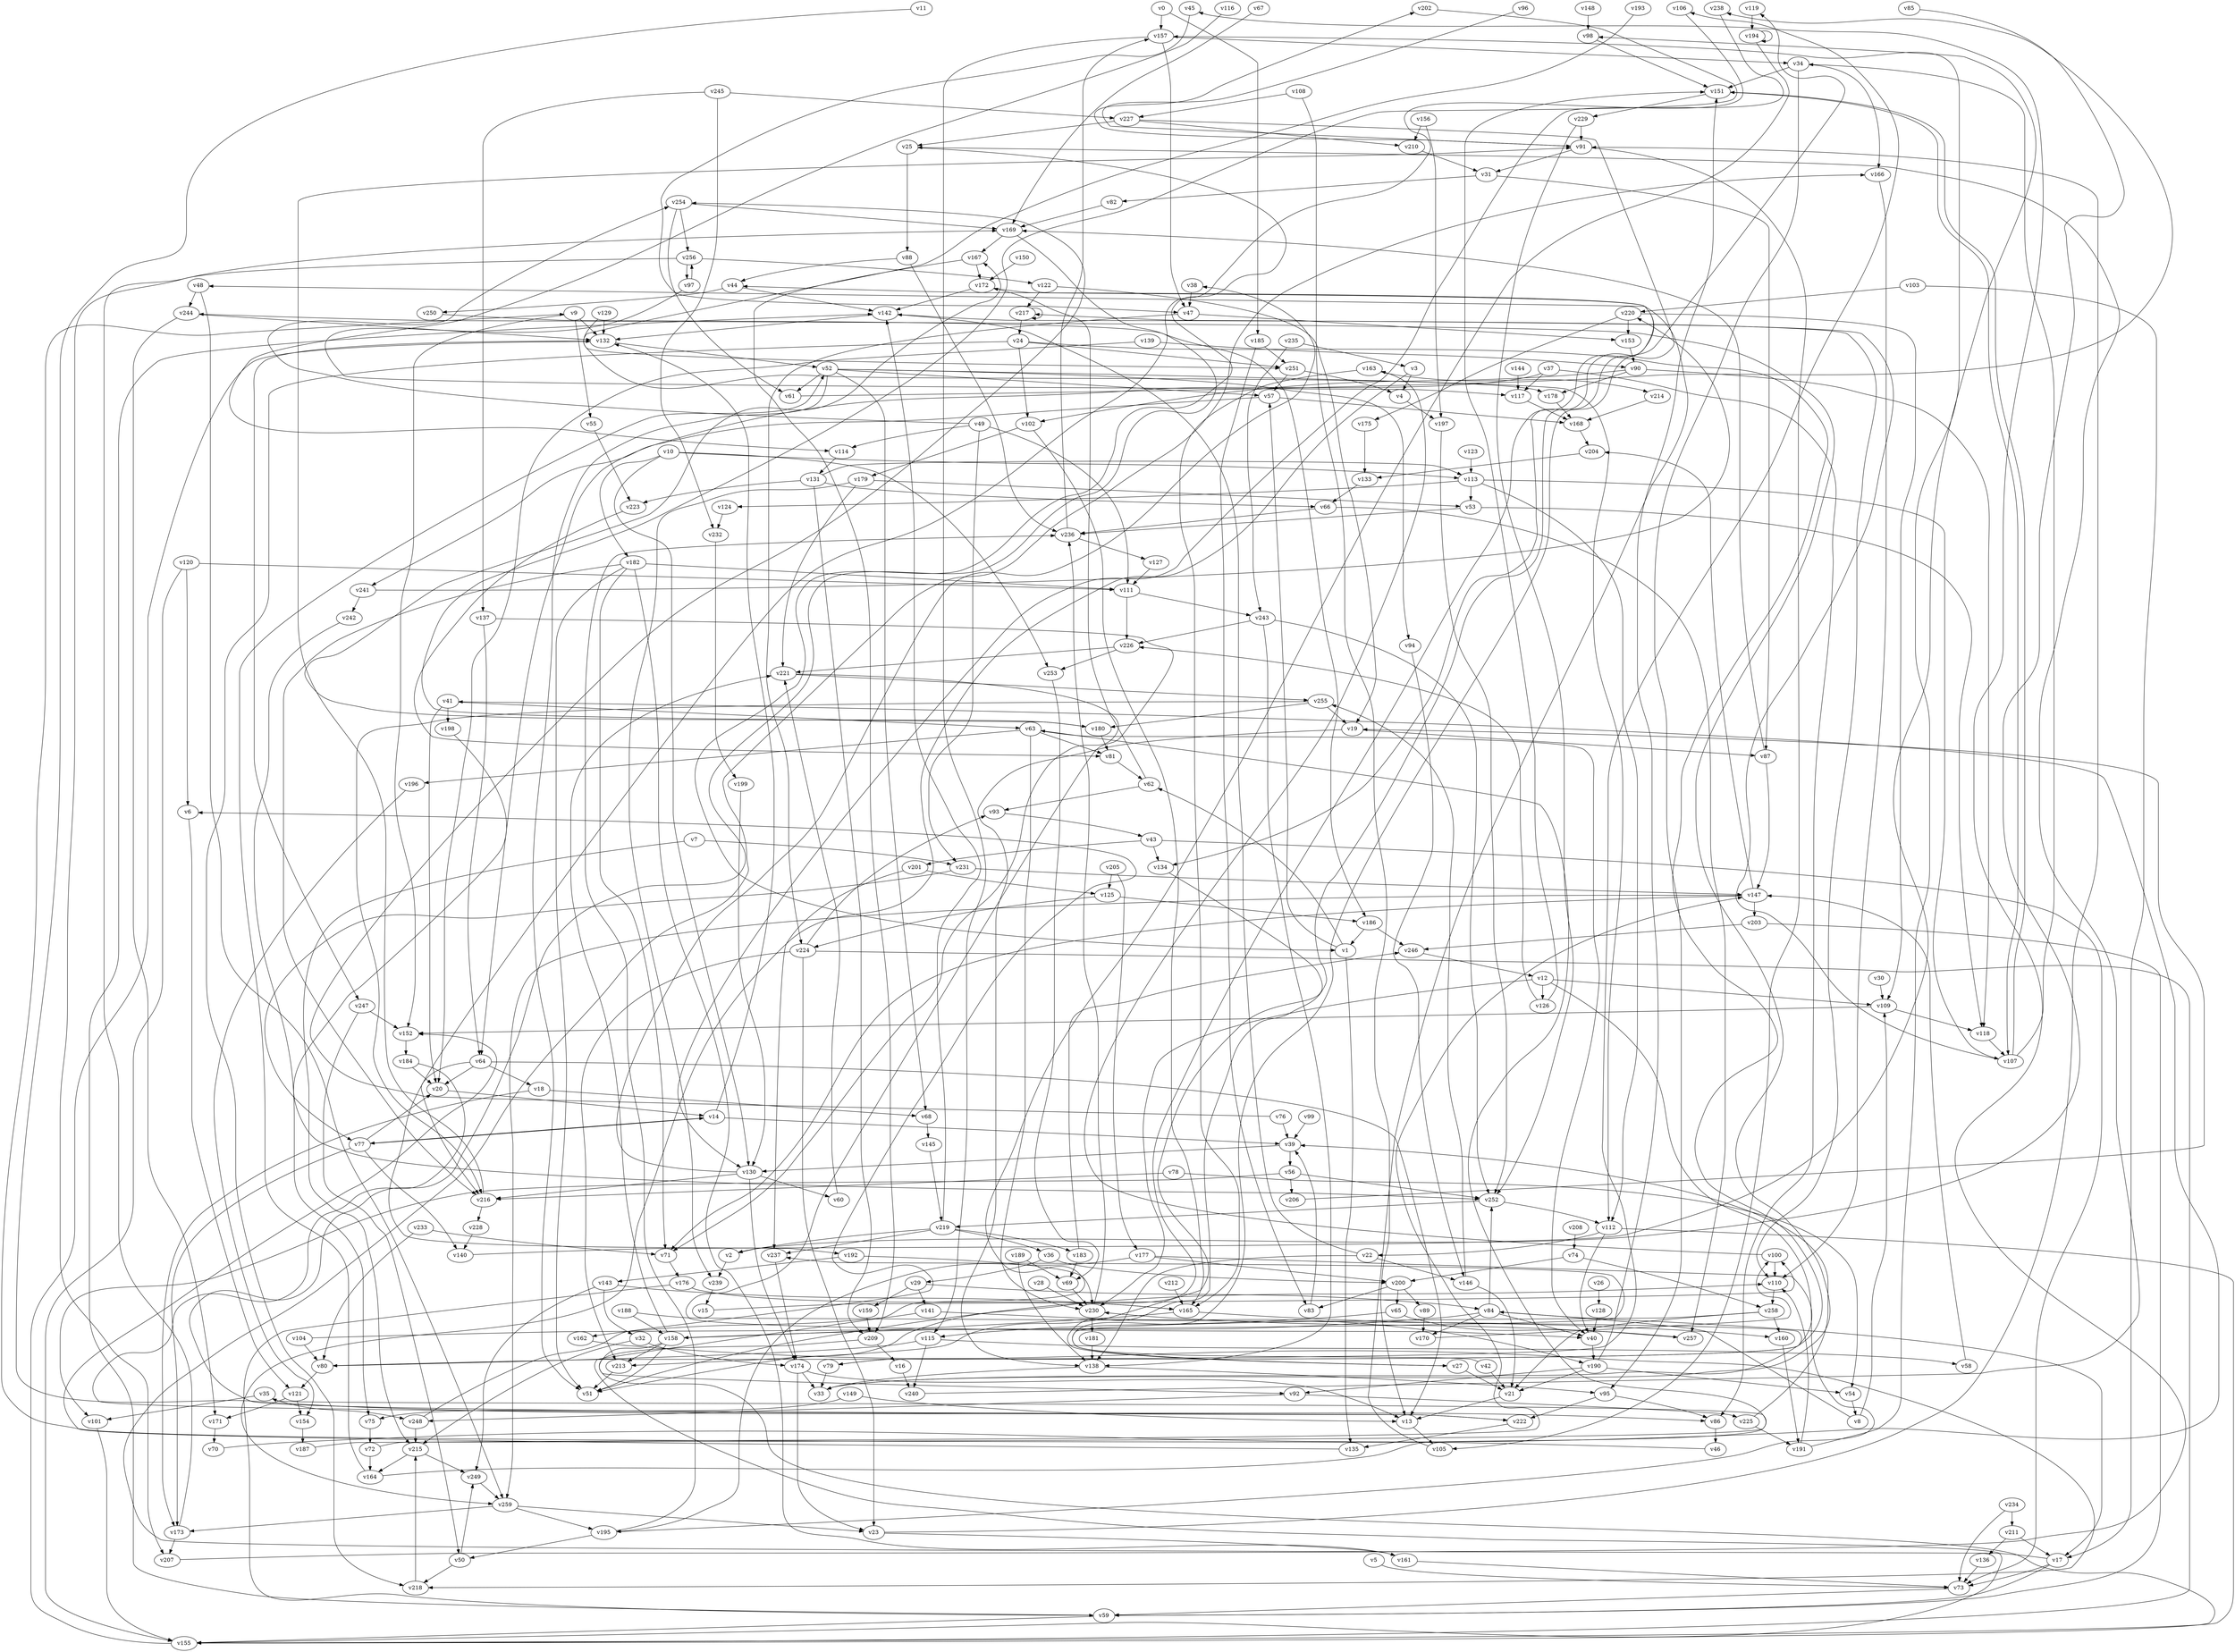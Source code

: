 // Benchmark game 390 - 260 vertices
// time_bound: 14
// targets: v216
digraph G {
    v0 [name="v0", player=1];
    v1 [name="v1", player=0];
    v2 [name="v2", player=0];
    v3 [name="v3", player=1];
    v4 [name="v4", player=1];
    v5 [name="v5", player=0];
    v6 [name="v6", player=0];
    v7 [name="v7", player=0];
    v8 [name="v8", player=1];
    v9 [name="v9", player=1];
    v10 [name="v10", player=0];
    v11 [name="v11", player=1];
    v12 [name="v12", player=1];
    v13 [name="v13", player=1];
    v14 [name="v14", player=1];
    v15 [name="v15", player=1];
    v16 [name="v16", player=1];
    v17 [name="v17", player=1];
    v18 [name="v18", player=1];
    v19 [name="v19", player=0];
    v20 [name="v20", player=0];
    v21 [name="v21", player=0];
    v22 [name="v22", player=0];
    v23 [name="v23", player=1];
    v24 [name="v24", player=1];
    v25 [name="v25", player=0];
    v26 [name="v26", player=0];
    v27 [name="v27", player=0];
    v28 [name="v28", player=1];
    v29 [name="v29", player=0];
    v30 [name="v30", player=0];
    v31 [name="v31", player=1];
    v32 [name="v32", player=0];
    v33 [name="v33", player=1];
    v34 [name="v34", player=1];
    v35 [name="v35", player=1];
    v36 [name="v36", player=0];
    v37 [name="v37", player=1];
    v38 [name="v38", player=1];
    v39 [name="v39", player=0];
    v40 [name="v40", player=0];
    v41 [name="v41", player=1];
    v42 [name="v42", player=0];
    v43 [name="v43", player=1];
    v44 [name="v44", player=0];
    v45 [name="v45", player=1];
    v46 [name="v46", player=0];
    v47 [name="v47", player=1];
    v48 [name="v48", player=0];
    v49 [name="v49", player=0];
    v50 [name="v50", player=0];
    v51 [name="v51", player=0];
    v52 [name="v52", player=1];
    v53 [name="v53", player=0];
    v54 [name="v54", player=1];
    v55 [name="v55", player=1];
    v56 [name="v56", player=1];
    v57 [name="v57", player=1];
    v58 [name="v58", player=1];
    v59 [name="v59", player=0];
    v60 [name="v60", player=1];
    v61 [name="v61", player=0];
    v62 [name="v62", player=0];
    v63 [name="v63", player=1];
    v64 [name="v64", player=0];
    v65 [name="v65", player=1];
    v66 [name="v66", player=1];
    v67 [name="v67", player=0];
    v68 [name="v68", player=0];
    v69 [name="v69", player=1];
    v70 [name="v70", player=1];
    v71 [name="v71", player=1];
    v72 [name="v72", player=0];
    v73 [name="v73", player=0];
    v74 [name="v74", player=1];
    v75 [name="v75", player=0];
    v76 [name="v76", player=1];
    v77 [name="v77", player=0];
    v78 [name="v78", player=0];
    v79 [name="v79", player=1];
    v80 [name="v80", player=1];
    v81 [name="v81", player=1];
    v82 [name="v82", player=0];
    v83 [name="v83", player=1];
    v84 [name="v84", player=0];
    v85 [name="v85", player=1];
    v86 [name="v86", player=0];
    v87 [name="v87", player=0];
    v88 [name="v88", player=1];
    v89 [name="v89", player=1];
    v90 [name="v90", player=1];
    v91 [name="v91", player=1];
    v92 [name="v92", player=1];
    v93 [name="v93", player=0];
    v94 [name="v94", player=0];
    v95 [name="v95", player=0];
    v96 [name="v96", player=0];
    v97 [name="v97", player=0];
    v98 [name="v98", player=0];
    v99 [name="v99", player=1];
    v100 [name="v100", player=0];
    v101 [name="v101", player=1];
    v102 [name="v102", player=0];
    v103 [name="v103", player=0];
    v104 [name="v104", player=1];
    v105 [name="v105", player=0];
    v106 [name="v106", player=1];
    v107 [name="v107", player=1];
    v108 [name="v108", player=0];
    v109 [name="v109", player=1];
    v110 [name="v110", player=1];
    v111 [name="v111", player=0];
    v112 [name="v112", player=0];
    v113 [name="v113", player=0];
    v114 [name="v114", player=0];
    v115 [name="v115", player=1];
    v116 [name="v116", player=0];
    v117 [name="v117", player=0];
    v118 [name="v118", player=0];
    v119 [name="v119", player=0];
    v120 [name="v120", player=0];
    v121 [name="v121", player=1];
    v122 [name="v122", player=0];
    v123 [name="v123", player=1];
    v124 [name="v124", player=1];
    v125 [name="v125", player=0];
    v126 [name="v126", player=0];
    v127 [name="v127", player=1];
    v128 [name="v128", player=1];
    v129 [name="v129", player=1];
    v130 [name="v130", player=1];
    v131 [name="v131", player=1];
    v132 [name="v132", player=0];
    v133 [name="v133", player=0];
    v134 [name="v134", player=1];
    v135 [name="v135", player=1];
    v136 [name="v136", player=0];
    v137 [name="v137", player=1];
    v138 [name="v138", player=1];
    v139 [name="v139", player=1];
    v140 [name="v140", player=1];
    v141 [name="v141", player=0];
    v142 [name="v142", player=1];
    v143 [name="v143", player=1];
    v144 [name="v144", player=1];
    v145 [name="v145", player=0];
    v146 [name="v146", player=1];
    v147 [name="v147", player=1];
    v148 [name="v148", player=1];
    v149 [name="v149", player=1];
    v150 [name="v150", player=1];
    v151 [name="v151", player=1];
    v152 [name="v152", player=1];
    v153 [name="v153", player=0];
    v154 [name="v154", player=1];
    v155 [name="v155", player=1];
    v156 [name="v156", player=0];
    v157 [name="v157", player=1];
    v158 [name="v158", player=1];
    v159 [name="v159", player=0];
    v160 [name="v160", player=0];
    v161 [name="v161", player=0];
    v162 [name="v162", player=0];
    v163 [name="v163", player=1];
    v164 [name="v164", player=1];
    v165 [name="v165", player=1];
    v166 [name="v166", player=0];
    v167 [name="v167", player=0];
    v168 [name="v168", player=1];
    v169 [name="v169", player=1];
    v170 [name="v170", player=1];
    v171 [name="v171", player=0];
    v172 [name="v172", player=1];
    v173 [name="v173", player=1];
    v174 [name="v174", player=1];
    v175 [name="v175", player=0];
    v176 [name="v176", player=0];
    v177 [name="v177", player=1];
    v178 [name="v178", player=0];
    v179 [name="v179", player=1];
    v180 [name="v180", player=0];
    v181 [name="v181", player=0];
    v182 [name="v182", player=0];
    v183 [name="v183", player=0];
    v184 [name="v184", player=0];
    v185 [name="v185", player=0];
    v186 [name="v186", player=0];
    v187 [name="v187", player=1];
    v188 [name="v188", player=1];
    v189 [name="v189", player=1];
    v190 [name="v190", player=1];
    v191 [name="v191", player=1];
    v192 [name="v192", player=1];
    v193 [name="v193", player=0];
    v194 [name="v194", player=1];
    v195 [name="v195", player=0];
    v196 [name="v196", player=0];
    v197 [name="v197", player=0];
    v198 [name="v198", player=0];
    v199 [name="v199", player=1];
    v200 [name="v200", player=1];
    v201 [name="v201", player=0];
    v202 [name="v202", player=0];
    v203 [name="v203", player=0];
    v204 [name="v204", player=1];
    v205 [name="v205", player=1];
    v206 [name="v206", player=0];
    v207 [name="v207", player=0];
    v208 [name="v208", player=0];
    v209 [name="v209", player=1];
    v210 [name="v210", player=1];
    v211 [name="v211", player=0];
    v212 [name="v212", player=0];
    v213 [name="v213", player=0];
    v214 [name="v214", player=1];
    v215 [name="v215", player=0];
    v216 [name="v216", player=0, target=1];
    v217 [name="v217", player=0];
    v218 [name="v218", player=1];
    v219 [name="v219", player=1];
    v220 [name="v220", player=1];
    v221 [name="v221", player=1];
    v222 [name="v222", player=1];
    v223 [name="v223", player=0];
    v224 [name="v224", player=0];
    v225 [name="v225", player=1];
    v226 [name="v226", player=0];
    v227 [name="v227", player=0];
    v228 [name="v228", player=1];
    v229 [name="v229", player=0];
    v230 [name="v230", player=0];
    v231 [name="v231", player=0];
    v232 [name="v232", player=1];
    v233 [name="v233", player=1];
    v234 [name="v234", player=0];
    v235 [name="v235", player=1];
    v236 [name="v236", player=0];
    v237 [name="v237", player=1];
    v238 [name="v238", player=1];
    v239 [name="v239", player=1];
    v240 [name="v240", player=1];
    v241 [name="v241", player=1];
    v242 [name="v242", player=1];
    v243 [name="v243", player=1];
    v244 [name="v244", player=0];
    v245 [name="v245", player=0];
    v246 [name="v246", player=1];
    v247 [name="v247", player=1];
    v248 [name="v248", player=0];
    v249 [name="v249", player=1];
    v250 [name="v250", player=0];
    v251 [name="v251", player=0];
    v252 [name="v252", player=1];
    v253 [name="v253", player=1];
    v254 [name="v254", player=0];
    v255 [name="v255", player=1];
    v256 [name="v256", player=1];
    v257 [name="v257", player=1];
    v258 [name="v258", player=0];
    v259 [name="v259", player=1];

    v0 -> v185;
    v1 -> v57;
    v2 -> v239;
    v3 -> v259 [constraint="t >= 4"];
    v4 -> v197;
    v5 -> v73;
    v6 -> v121;
    v7 -> v231;
    v8 -> v84 [constraint="t >= 5"];
    v9 -> v152;
    v10 -> v130;
    v11 -> v86 [constraint="t < 12"];
    v12 -> v195 [constraint="t mod 5 == 4"];
    v13 -> v105;
    v14 -> v132;
    v15 -> v100 [constraint="t >= 3"];
    v16 -> v240;
    v17 -> v166 [constraint="t >= 1"];
    v18 -> v68;
    v19 -> v138;
    v20 -> v14;
    v21 -> v13;
    v22 -> v138;
    v23 -> v161;
    v24 -> v33 [constraint="t < 13"];
    v25 -> v1 [constraint="t mod 4 == 1"];
    v26 -> v128;
    v27 -> v44 [constraint="t < 13"];
    v28 -> v230;
    v29 -> v159;
    v30 -> v109;
    v31 -> v82;
    v32 -> v215;
    v33 -> v244 [constraint="t >= 2"];
    v34 -> v151;
    v35 -> v101;
    v36 -> v200;
    v37 -> v64;
    v38 -> v47;
    v39 -> v130;
    v40 -> v190;
    v41 -> v198;
    v42 -> v119 [constraint="t mod 3 == 2"];
    v43 -> v73;
    v44 -> v250;
    v45 -> v47 [constraint="t < 5"];
    v46 -> v9 [constraint="t < 12"];
    v47 -> v224;
    v48 -> v259;
    v49 -> v254 [constraint="t < 6"];
    v50 -> v218;
    v51 -> v110 [constraint="t mod 5 == 3"];
    v52 -> v57;
    v53 -> v118;
    v54 -> v8;
    v55 -> v223;
    v56 -> v252;
    v57 -> v168;
    v58 -> v147;
    v59 -> v142;
    v60 -> v221;
    v61 -> v238 [constraint="t mod 5 == 2"];
    v62 -> v172;
    v63 -> v196;
    v64 -> v20;
    v65 -> v115;
    v66 -> v257;
    v67 -> v169 [constraint="t >= 5"];
    v68 -> v145;
    v69 -> v230;
    v70 -> v41 [constraint="t >= 3"];
    v71 -> v176;
    v72 -> v147 [constraint="t mod 4 == 0"];
    v73 -> v59;
    v74 -> v200;
    v75 -> v72;
    v76 -> v254 [constraint="t >= 4"];
    v77 -> v140;
    v78 -> v216;
    v79 -> v33;
    v80 -> v106 [constraint="t < 5"];
    v81 -> v62;
    v82 -> v169;
    v83 -> v39;
    v84 -> v252;
    v85 -> v2 [constraint="t < 8"];
    v86 -> v46;
    v87 -> v147;
    v88 -> v44;
    v89 -> v170;
    v90 -> v178;
    v91 -> v202 [constraint="t mod 5 == 0"];
    v92 -> v225;
    v93 -> v43;
    v94 -> v146;
    v95 -> v222;
    v96 -> v91 [constraint="t mod 3 == 2"];
    v97 -> v117 [constraint="t mod 4 == 3"];
    v98 -> v151 [constraint="t < 9"];
    v99 -> v39;
    v100 -> v163 [constraint="t >= 1"];
    v101 -> v155;
    v102 -> v165;
    v103 -> v17;
    v104 -> v237 [constraint="t mod 4 == 1"];
    v105 -> v48 [constraint="t >= 4"];
    v106 -> v192 [constraint="t >= 1"];
    v107 -> v217 [constraint="t >= 3"];
    v108 -> v13;
    v109 -> v152;
    v110 -> v258;
    v111 -> v226;
    v112 -> v22;
    v113 -> v124;
    v114 -> v131;
    v115 -> v80;
    v116 -> v114 [constraint="t < 6"];
    v117 -> v168;
    v118 -> v107;
    v119 -> v194;
    v120 -> v6;
    v121 -> v171;
    v122 -> v217;
    v123 -> v113;
    v124 -> v232;
    v125 -> v224;
    v126 -> v151;
    v127 -> v111;
    v128 -> v40;
    v129 -> v251 [constraint="t >= 4"];
    v130 -> v38 [constraint="t mod 5 == 3"];
    v131 -> v113 [constraint="t >= 1"];
    v132 -> v247;
    v133 -> v66;
    v134 -> v213 [constraint="t mod 3 == 0"];
    v135 -> v152 [constraint="t >= 1"];
    v136 -> v73;
    v137 -> v40 [constraint="t >= 4"];
    v138 -> v33;
    v139 -> v90;
    v140 -> v98 [constraint="t mod 4 == 1"];
    v141 -> v190;
    v142 -> v110;
    v143 -> v32;
    v144 -> v117;
    v145 -> v219;
    v146 -> v21;
    v147 -> v71 [constraint="t >= 5"];
    v148 -> v98;
    v149 -> v13;
    v150 -> v172;
    v151 -> v229;
    v152 -> v184;
    v153 -> v90;
    v154 -> v187;
    v155 -> v132;
    v156 -> v210;
    v157 -> v115;
    v158 -> v92 [constraint="t < 7"];
    v159 -> v209;
    v160 -> v191;
    v161 -> v73;
    v162 -> v218 [constraint="t mod 4 == 2"];
    v163 -> v165;
    v164 -> v63 [constraint="t >= 2"];
    v165 -> v158;
    v166 -> v110;
    v167 -> v209;
    v168 -> v204;
    v169 -> v186;
    v170 -> v100 [constraint="t mod 2 == 0"];
    v171 -> v70;
    v172 -> v51 [constraint="t mod 3 == 2"];
    v173 -> v169;
    v174 -> v33;
    v175 -> v133;
    v176 -> v165;
    v177 -> v79 [constraint="t < 14"];
    v178 -> v168;
    v179 -> v239;
    v180 -> v167 [constraint="t mod 3 == 1"];
    v181 -> v138;
    v182 -> v51;
    v183 -> v246;
    v184 -> v222 [constraint="t mod 4 == 3"];
    v185 -> v83;
    v186 -> v246;
    v187 -> v35 [constraint="t >= 5"];
    v188 -> v79 [constraint="t < 14"];
    v189 -> v69;
    v190 -> v92;
    v191 -> v157;
    v192 -> v230;
    v193 -> v178 [constraint="t mod 3 == 1"];
    v194 -> v155 [constraint="t >= 1"];
    v195 -> v50;
    v196 -> v154;
    v197 -> v252;
    v198 -> v252 [constraint="t >= 4"];
    v199 -> v130;
    v200 -> v83;
    v201 -> v125;
    v202 -> v180 [constraint="t mod 2 == 1"];
    v203 -> v59;
    v204 -> v133;
    v205 -> v125;
    v206 -> v19 [constraint="t >= 2"];
    v207 -> v45 [constraint="t < 6"];
    v208 -> v74;
    v209 -> v155 [constraint="t mod 2 == 1"];
    v210 -> v31;
    v211 -> v17;
    v212 -> v165;
    v213 -> v51;
    v214 -> v168;
    v215 -> v164;
    v216 -> v91;
    v217 -> v217;
    v218 -> v215;
    v219 -> v142;
    v220 -> v109;
    v221 -> v71 [constraint="t >= 2"];
    v222 -> v135;
    v223 -> v81 [constraint="t mod 3 == 0"];
    v224 -> v23;
    v225 -> v191;
    v226 -> v221;
    v227 -> v134 [constraint="t < 7"];
    v228 -> v140;
    v229 -> v252;
    v230 -> v181;
    v231 -> v77;
    v232 -> v199;
    v233 -> v80;
    v234 -> v211;
    v235 -> v3;
    v236 -> v157;
    v237 -> v174;
    v238 -> v130 [constraint="t mod 5 == 1"];
    v239 -> v15;
    v240 -> v25 [constraint="t >= 1"];
    v241 -> v220 [constraint="t >= 5"];
    v242 -> v75;
    v243 -> v252;
    v244 -> v132;
    v245 -> v227;
    v246 -> v12;
    v247 -> v50;
    v248 -> v6 [constraint="t mod 2 == 1"];
    v249 -> v259;
    v250 -> v222 [constraint="t >= 4"];
    v251 -> v4;
    v252 -> v219;
    v253 -> v69;
    v254 -> v61;
    v255 -> v19;
    v256 -> v97;
    v257 -> v230 [constraint="t < 14"];
    v258 -> v27 [constraint="t >= 3"];
    v259 -> v173;
    v205 -> v177;
    v209 -> v16;
    v201 -> v237;
    v211 -> v136;
    v84 -> v40;
    v57 -> v241;
    v113 -> v112;
    v224 -> v93;
    v48 -> v244;
    v107 -> v151;
    v174 -> v23;
    v63 -> v230;
    v49 -> v231;
    v32 -> v174;
    v52 -> v68;
    v10 -> v253;
    v76 -> v39;
    v91 -> v105;
    v200 -> v89;
    v149 -> v75;
    v66 -> v236;
    v158 -> v221;
    v77 -> v173;
    v63 -> v81;
    v109 -> v118;
    v36 -> v29;
    v216 -> v228;
    v157 -> v34;
    v87 -> v169;
    v52 -> v51;
    v147 -> v203;
    v192 -> v143;
    v104 -> v80;
    v19 -> v87;
    v52 -> v112;
    v182 -> v111;
    v255 -> v216;
    v37 -> v86;
    v62 -> v93;
    v10 -> v113;
    v194 -> v194;
    v221 -> v255;
    v177 -> v195;
    v24 -> v218;
    v35 -> v248;
    v80 -> v121;
    v146 -> v255;
    v255 -> v180;
    v113 -> v53;
    v137 -> v64;
    v90 -> v118;
    v183 -> v69;
    v10 -> v182;
    v191 -> v110;
    v147 -> v259;
    v156 -> v197;
    v37 -> v117;
    v14 -> v77;
    v3 -> v4;
    v247 -> v152;
    v139 -> v20;
    v31 -> v87;
    v29 -> v141;
    v24 -> v102;
    v158 -> v51;
    v74 -> v258;
    v215 -> v249;
    v130 -> v174;
    v90 -> v102;
    v256 -> v207;
    v22 -> v142;
    v17 -> v73;
    v195 -> v236;
    v27 -> v21;
    v122 -> v19;
    v8 -> v109;
    v100 -> v110;
    v200 -> v65;
    v177 -> v200;
    v120 -> v155;
    v77 -> v20;
    v52 -> v94;
    v259 -> v195;
    v91 -> v31;
    v179 -> v53;
    v64 -> v216;
    v49 -> v111;
    v84 -> v17;
    v130 -> v216;
    v132 -> v52;
    v235 -> v243;
    v84 -> v170;
    v7 -> v215;
    v224 -> v213;
    v185 -> v251;
    v43 -> v134;
    v59 -> v155;
    v108 -> v227;
    v130 -> v60;
    v50 -> v249;
    v78 -> v54;
    v182 -> v71;
    v219 -> v36;
    v131 -> v209;
    v44 -> v142;
    v174 -> v13;
    v41 -> v63;
    v84 -> v158;
    v244 -> v171;
    v1 -> v62;
    v165 -> v160;
    v245 -> v137;
    v229 -> v91;
    v254 -> v169;
    v64 -> v18;
    v17 -> v59;
    v169 -> v167;
    v225 -> v39;
    v254 -> v256;
    v129 -> v132;
    v131 -> v66;
    v251 -> v57;
    v112 -> v40;
    v190 -> v151;
    v184 -> v20;
    v233 -> v71;
    v236 -> v127;
    v243 -> v226;
    v256 -> v122;
    v126 -> v226;
    v113 -> v107;
    v143 -> v249;
    v115 -> v58;
    v53 -> v236;
    v220 -> v153;
    v241 -> v242;
    v203 -> v246;
    v97 -> v256;
    v227 -> v210;
    v259 -> v23;
    v217 -> v24;
    v72 -> v164;
    v258 -> v160;
    v230 -> v236;
    v151 -> v107;
    v24 -> v251;
    v49 -> v114;
    v188 -> v158;
    v147 -> v204;
    v227 -> v25;
    v186 -> v1;
    v115 -> v240;
    v42 -> v21;
    v163 -> v214;
    v234 -> v73;
    v258 -> v21;
    v173 -> v207;
    v219 -> v183;
    v56 -> v206;
    v252 -> v112;
    v224 -> v155;
    v64 -> v13;
    v245 -> v232;
    v95 -> v86;
    v219 -> v2;
    v143 -> v165;
    v179 -> v221;
    v220 -> v175;
    v41 -> v20;
    v14 -> v39;
    v47 -> v153;
    v243 -> v138;
    v164 -> v52;
    v182 -> v216;
    v34 -> v95;
    v131 -> v223;
    v18 -> v173;
    v43 -> v201;
    v112 -> v155;
    v172 -> v142;
    v142 -> v132;
    v190 -> v54;
    v65 -> v257;
    v12 -> v109;
    v63 -> v40;
    v120 -> v111;
    v167 -> v172;
    v248 -> v215;
    v22 -> v146;
    v25 -> v88;
    v1 -> v135;
    v158 -> v213;
    v190 -> v21;
    v180 -> v81;
    v226 -> v253;
    v9 -> v132;
    v107 -> v34;
    v121 -> v154;
    v219 -> v237;
    v138 -> v95;
    v125 -> v186;
    v23 -> v91;
    v231 -> v147;
    v0 -> v157;
    v12 -> v126;
    v141 -> v162;
    v157 -> v47;
    v92 -> v248;
    v103 -> v220;
    v12 -> v230;
    v176 -> v59;
    v189 -> v138;
    v39 -> v56;
    v9 -> v55;
    v52 -> v61;
    v111 -> v243;
    v56 -> v101;
    v34 -> v166;
    v29 -> v84;
    v102 -> v179;
    v182 -> v161;
    v88 -> v236;
    v77 -> v14;
}
